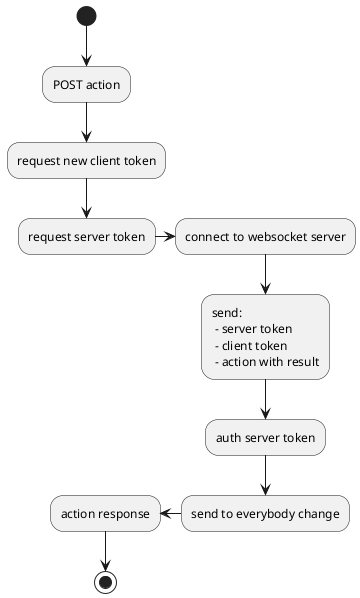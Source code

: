 @startuml "Action"

(*) --> "POST action"

--> "request new client token"
--> "request server token"
-> "connect to websocket server"
--> "send:\n - server token\n - client token\n - action with result"
--> "auth server token"
--> "send to everybody change"
-left-> action response
--> (*)
@enduml